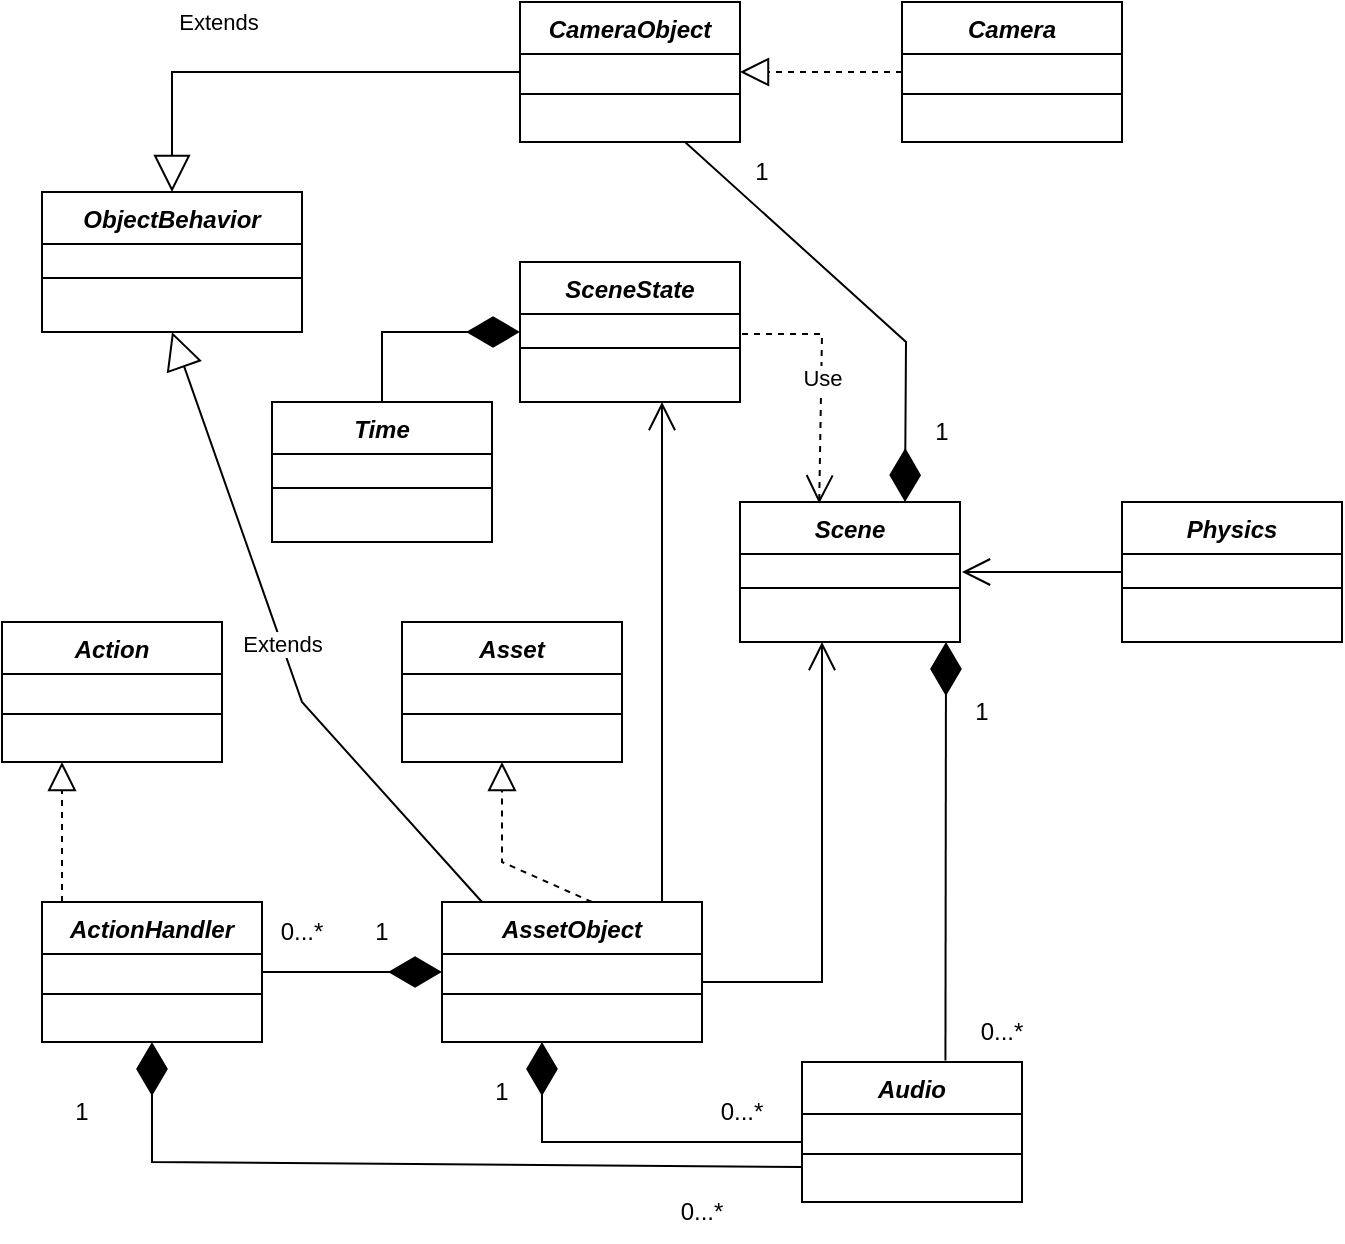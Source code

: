 <mxfile version="17.4.6" type="github">
  <diagram id="C5RBs43oDa-KdzZeNtuy" name="Page-1">
    <mxGraphModel dx="1009" dy="726" grid="1" gridSize="10" guides="1" tooltips="1" connect="1" arrows="1" fold="1" page="1" pageScale="1" pageWidth="827" pageHeight="1169" math="0" shadow="0">
      <root>
        <mxCell id="WIyWlLk6GJQsqaUBKTNV-0" />
        <mxCell id="WIyWlLk6GJQsqaUBKTNV-1" parent="WIyWlLk6GJQsqaUBKTNV-0" />
        <mxCell id="zkfFHV4jXpPFQw0GAbJ--0" value="Scene" style="swimlane;fontStyle=3;align=center;verticalAlign=top;childLayout=stackLayout;horizontal=1;startSize=26;horizontalStack=0;resizeParent=1;resizeLast=0;collapsible=1;marginBottom=0;rounded=0;shadow=0;strokeWidth=1;" parent="WIyWlLk6GJQsqaUBKTNV-1" vertex="1">
          <mxGeometry x="499" y="660" width="110" height="70" as="geometry">
            <mxRectangle x="230" y="140" width="160" height="26" as="alternateBounds" />
          </mxGeometry>
        </mxCell>
        <mxCell id="zkfFHV4jXpPFQw0GAbJ--4" value="" style="line;html=1;strokeWidth=1;align=left;verticalAlign=middle;spacingTop=-1;spacingLeft=3;spacingRight=3;rotatable=0;labelPosition=right;points=[];portConstraint=eastwest;" parent="zkfFHV4jXpPFQw0GAbJ--0" vertex="1">
          <mxGeometry y="26" width="110" height="34" as="geometry" />
        </mxCell>
        <mxCell id="E-mT-LKmI_M9MyEz7AOM-1" value="Asset" style="swimlane;fontStyle=3;align=center;verticalAlign=top;childLayout=stackLayout;horizontal=1;startSize=26;horizontalStack=0;resizeParent=1;resizeLast=0;collapsible=1;marginBottom=0;rounded=0;shadow=0;strokeWidth=1;" parent="WIyWlLk6GJQsqaUBKTNV-1" vertex="1">
          <mxGeometry x="330" y="720" width="110" height="70" as="geometry">
            <mxRectangle x="230" y="140" width="160" height="26" as="alternateBounds" />
          </mxGeometry>
        </mxCell>
        <mxCell id="E-mT-LKmI_M9MyEz7AOM-2" value="" style="line;html=1;strokeWidth=1;align=left;verticalAlign=middle;spacingTop=-1;spacingLeft=3;spacingRight=3;rotatable=0;labelPosition=right;points=[];portConstraint=eastwest;" parent="E-mT-LKmI_M9MyEz7AOM-1" vertex="1">
          <mxGeometry y="26" width="110" height="40" as="geometry" />
        </mxCell>
        <mxCell id="E-mT-LKmI_M9MyEz7AOM-3" value="AssetObject" style="swimlane;fontStyle=3;align=center;verticalAlign=top;childLayout=stackLayout;horizontal=1;startSize=26;horizontalStack=0;resizeParent=1;resizeLast=0;collapsible=1;marginBottom=0;rounded=0;shadow=0;strokeWidth=1;" parent="WIyWlLk6GJQsqaUBKTNV-1" vertex="1">
          <mxGeometry x="350" y="860" width="130" height="70" as="geometry">
            <mxRectangle x="230" y="140" width="160" height="26" as="alternateBounds" />
          </mxGeometry>
        </mxCell>
        <mxCell id="E-mT-LKmI_M9MyEz7AOM-4" value="" style="line;html=1;strokeWidth=1;align=left;verticalAlign=middle;spacingTop=-1;spacingLeft=3;spacingRight=3;rotatable=0;labelPosition=right;points=[];portConstraint=eastwest;" parent="E-mT-LKmI_M9MyEz7AOM-3" vertex="1">
          <mxGeometry y="26" width="130" height="40" as="geometry" />
        </mxCell>
        <mxCell id="E-mT-LKmI_M9MyEz7AOM-8" value="" style="endArrow=block;dashed=1;endFill=0;endSize=12;html=1;rounded=0;" parent="WIyWlLk6GJQsqaUBKTNV-1" edge="1">
          <mxGeometry width="160" relative="1" as="geometry">
            <mxPoint x="425" y="860" as="sourcePoint" />
            <mxPoint x="380" y="790" as="targetPoint" />
            <Array as="points">
              <mxPoint x="380" y="840" />
            </Array>
          </mxGeometry>
        </mxCell>
        <mxCell id="E-mT-LKmI_M9MyEz7AOM-14" value="1" style="text;html=1;strokeColor=none;fillColor=none;align=center;verticalAlign=middle;whiteSpace=wrap;rounded=0;" parent="WIyWlLk6GJQsqaUBKTNV-1" vertex="1">
          <mxGeometry x="350" y="940" width="60" height="30" as="geometry" />
        </mxCell>
        <mxCell id="E-mT-LKmI_M9MyEz7AOM-16" value="Audio" style="swimlane;fontStyle=3;align=center;verticalAlign=top;childLayout=stackLayout;horizontal=1;startSize=26;horizontalStack=0;resizeParent=1;resizeLast=0;collapsible=1;marginBottom=0;rounded=0;shadow=0;strokeWidth=1;" parent="WIyWlLk6GJQsqaUBKTNV-1" vertex="1">
          <mxGeometry x="530" y="940" width="110" height="70" as="geometry">
            <mxRectangle x="230" y="140" width="160" height="26" as="alternateBounds" />
          </mxGeometry>
        </mxCell>
        <mxCell id="E-mT-LKmI_M9MyEz7AOM-17" value="" style="line;html=1;strokeWidth=1;align=left;verticalAlign=middle;spacingTop=-1;spacingLeft=3;spacingRight=3;rotatable=0;labelPosition=right;points=[];portConstraint=eastwest;" parent="E-mT-LKmI_M9MyEz7AOM-16" vertex="1">
          <mxGeometry y="26" width="110" height="40" as="geometry" />
        </mxCell>
        <mxCell id="E-mT-LKmI_M9MyEz7AOM-22" value="" style="endArrow=diamondThin;endFill=1;endSize=24;html=1;rounded=0;" parent="WIyWlLk6GJQsqaUBKTNV-1" edge="1">
          <mxGeometry width="160" relative="1" as="geometry">
            <mxPoint x="530" y="980" as="sourcePoint" />
            <mxPoint x="400" y="930" as="targetPoint" />
            <Array as="points">
              <mxPoint x="400" y="980" />
            </Array>
          </mxGeometry>
        </mxCell>
        <mxCell id="E-mT-LKmI_M9MyEz7AOM-24" value="0...*" style="text;html=1;strokeColor=none;fillColor=none;align=center;verticalAlign=middle;whiteSpace=wrap;rounded=0;" parent="WIyWlLk6GJQsqaUBKTNV-1" vertex="1">
          <mxGeometry x="470" y="950" width="60" height="30" as="geometry" />
        </mxCell>
        <mxCell id="E-mT-LKmI_M9MyEz7AOM-25" value="" style="endArrow=diamondThin;endFill=1;endSize=24;html=1;rounded=0;exitX=0.652;exitY=-0.01;exitDx=0;exitDy=0;exitPerimeter=0;" parent="WIyWlLk6GJQsqaUBKTNV-1" source="E-mT-LKmI_M9MyEz7AOM-16" edge="1">
          <mxGeometry width="160" relative="1" as="geometry">
            <mxPoint x="560" y="760" as="sourcePoint" />
            <mxPoint x="602" y="730" as="targetPoint" />
          </mxGeometry>
        </mxCell>
        <mxCell id="E-mT-LKmI_M9MyEz7AOM-26" value="0...*" style="text;html=1;strokeColor=none;fillColor=none;align=center;verticalAlign=middle;whiteSpace=wrap;rounded=0;" parent="WIyWlLk6GJQsqaUBKTNV-1" vertex="1">
          <mxGeometry x="600" y="910" width="60" height="30" as="geometry" />
        </mxCell>
        <mxCell id="E-mT-LKmI_M9MyEz7AOM-27" value="1" style="text;html=1;strokeColor=none;fillColor=none;align=center;verticalAlign=middle;whiteSpace=wrap;rounded=0;" parent="WIyWlLk6GJQsqaUBKTNV-1" vertex="1">
          <mxGeometry x="590" y="750" width="60" height="30" as="geometry" />
        </mxCell>
        <mxCell id="E-mT-LKmI_M9MyEz7AOM-31" value="ActionHandler" style="swimlane;fontStyle=3;align=center;verticalAlign=top;childLayout=stackLayout;horizontal=1;startSize=26;horizontalStack=0;resizeParent=1;resizeLast=0;collapsible=1;marginBottom=0;rounded=0;shadow=0;strokeWidth=1;" parent="WIyWlLk6GJQsqaUBKTNV-1" vertex="1">
          <mxGeometry x="150" y="860" width="110" height="70" as="geometry">
            <mxRectangle x="230" y="140" width="160" height="26" as="alternateBounds" />
          </mxGeometry>
        </mxCell>
        <mxCell id="E-mT-LKmI_M9MyEz7AOM-32" value="" style="line;html=1;strokeWidth=1;align=left;verticalAlign=middle;spacingTop=-1;spacingLeft=3;spacingRight=3;rotatable=0;labelPosition=right;points=[];portConstraint=eastwest;" parent="E-mT-LKmI_M9MyEz7AOM-31" vertex="1">
          <mxGeometry y="26" width="110" height="40" as="geometry" />
        </mxCell>
        <mxCell id="E-mT-LKmI_M9MyEz7AOM-35" value="" style="endArrow=diamondThin;endFill=1;endSize=24;html=1;rounded=0;exitX=1;exitY=0.5;exitDx=0;exitDy=0;entryX=0;entryY=0.5;entryDx=0;entryDy=0;" parent="WIyWlLk6GJQsqaUBKTNV-1" source="E-mT-LKmI_M9MyEz7AOM-31" target="E-mT-LKmI_M9MyEz7AOM-3" edge="1">
          <mxGeometry width="160" relative="1" as="geometry">
            <mxPoint x="370" y="850" as="sourcePoint" />
            <mxPoint x="530" y="850" as="targetPoint" />
          </mxGeometry>
        </mxCell>
        <mxCell id="E-mT-LKmI_M9MyEz7AOM-36" value="0...*" style="text;html=1;strokeColor=none;fillColor=none;align=center;verticalAlign=middle;whiteSpace=wrap;rounded=0;" parent="WIyWlLk6GJQsqaUBKTNV-1" vertex="1">
          <mxGeometry x="250" y="860" width="60" height="30" as="geometry" />
        </mxCell>
        <mxCell id="E-mT-LKmI_M9MyEz7AOM-37" value="1" style="text;html=1;strokeColor=none;fillColor=none;align=center;verticalAlign=middle;whiteSpace=wrap;rounded=0;" parent="WIyWlLk6GJQsqaUBKTNV-1" vertex="1">
          <mxGeometry x="290" y="860" width="60" height="30" as="geometry" />
        </mxCell>
        <mxCell id="E-mT-LKmI_M9MyEz7AOM-38" value="CameraObject" style="swimlane;fontStyle=3;align=center;verticalAlign=top;childLayout=stackLayout;horizontal=1;startSize=26;horizontalStack=0;resizeParent=1;resizeLast=0;collapsible=1;marginBottom=0;rounded=0;shadow=0;strokeWidth=1;" parent="WIyWlLk6GJQsqaUBKTNV-1" vertex="1">
          <mxGeometry x="389" y="410" width="110" height="70" as="geometry">
            <mxRectangle x="230" y="140" width="160" height="26" as="alternateBounds" />
          </mxGeometry>
        </mxCell>
        <mxCell id="E-mT-LKmI_M9MyEz7AOM-39" value="" style="line;html=1;strokeWidth=1;align=left;verticalAlign=middle;spacingTop=-1;spacingLeft=3;spacingRight=3;rotatable=0;labelPosition=right;points=[];portConstraint=eastwest;" parent="E-mT-LKmI_M9MyEz7AOM-38" vertex="1">
          <mxGeometry y="26" width="110" height="40" as="geometry" />
        </mxCell>
        <mxCell id="E-mT-LKmI_M9MyEz7AOM-40" value="Action" style="swimlane;fontStyle=3;align=center;verticalAlign=top;childLayout=stackLayout;horizontal=1;startSize=26;horizontalStack=0;resizeParent=1;resizeLast=0;collapsible=1;marginBottom=0;rounded=0;shadow=0;strokeWidth=1;" parent="WIyWlLk6GJQsqaUBKTNV-1" vertex="1">
          <mxGeometry x="130" y="720" width="110" height="70" as="geometry">
            <mxRectangle x="230" y="140" width="160" height="26" as="alternateBounds" />
          </mxGeometry>
        </mxCell>
        <mxCell id="E-mT-LKmI_M9MyEz7AOM-41" value="" style="line;html=1;strokeWidth=1;align=left;verticalAlign=middle;spacingTop=-1;spacingLeft=3;spacingRight=3;rotatable=0;labelPosition=right;points=[];portConstraint=eastwest;" parent="E-mT-LKmI_M9MyEz7AOM-40" vertex="1">
          <mxGeometry y="26" width="110" height="40" as="geometry" />
        </mxCell>
        <mxCell id="E-mT-LKmI_M9MyEz7AOM-42" value="" style="endArrow=block;dashed=1;endFill=0;endSize=12;html=1;rounded=0;exitX=0.5;exitY=0;exitDx=0;exitDy=0;entryX=0.5;entryY=1;entryDx=0;entryDy=0;" parent="WIyWlLk6GJQsqaUBKTNV-1" edge="1">
          <mxGeometry width="160" relative="1" as="geometry">
            <mxPoint x="160" y="860" as="sourcePoint" />
            <mxPoint x="160" y="790" as="targetPoint" />
          </mxGeometry>
        </mxCell>
        <mxCell id="E-mT-LKmI_M9MyEz7AOM-50" value="" style="endArrow=diamondThin;endFill=1;endSize=24;html=1;rounded=0;exitX=0.75;exitY=1;exitDx=0;exitDy=0;entryX=0.75;entryY=0;entryDx=0;entryDy=0;" parent="WIyWlLk6GJQsqaUBKTNV-1" edge="1" target="zkfFHV4jXpPFQw0GAbJ--0" source="E-mT-LKmI_M9MyEz7AOM-38">
          <mxGeometry width="160" relative="1" as="geometry">
            <mxPoint x="690" y="700" as="sourcePoint" />
            <mxPoint x="610" y="700" as="targetPoint" />
            <Array as="points">
              <mxPoint x="582" y="580" />
            </Array>
          </mxGeometry>
        </mxCell>
        <mxCell id="E-mT-LKmI_M9MyEz7AOM-51" value="1" style="text;html=1;strokeColor=none;fillColor=none;align=center;verticalAlign=middle;whiteSpace=wrap;rounded=0;" parent="WIyWlLk6GJQsqaUBKTNV-1" vertex="1">
          <mxGeometry x="480" y="480" width="60" height="30" as="geometry" />
        </mxCell>
        <mxCell id="E-mT-LKmI_M9MyEz7AOM-52" value="1" style="text;html=1;strokeColor=none;fillColor=none;align=center;verticalAlign=middle;whiteSpace=wrap;rounded=0;" parent="WIyWlLk6GJQsqaUBKTNV-1" vertex="1">
          <mxGeometry x="570" y="610" width="60" height="30" as="geometry" />
        </mxCell>
        <mxCell id="E-mT-LKmI_M9MyEz7AOM-63" value="ObjectBehavior" style="swimlane;fontStyle=3;align=center;verticalAlign=top;childLayout=stackLayout;horizontal=1;startSize=26;horizontalStack=0;resizeParent=1;resizeLast=0;collapsible=1;marginBottom=0;rounded=0;shadow=0;strokeWidth=1;" parent="WIyWlLk6GJQsqaUBKTNV-1" vertex="1">
          <mxGeometry x="150" y="505" width="130" height="70" as="geometry">
            <mxRectangle x="230" y="140" width="160" height="26" as="alternateBounds" />
          </mxGeometry>
        </mxCell>
        <mxCell id="E-mT-LKmI_M9MyEz7AOM-64" value="" style="line;html=1;strokeWidth=1;align=left;verticalAlign=middle;spacingTop=-1;spacingLeft=3;spacingRight=3;rotatable=0;labelPosition=right;points=[];portConstraint=eastwest;" parent="E-mT-LKmI_M9MyEz7AOM-63" vertex="1">
          <mxGeometry y="26" width="130" height="34" as="geometry" />
        </mxCell>
        <mxCell id="E-mT-LKmI_M9MyEz7AOM-70" value="Extends" style="endArrow=block;endSize=16;endFill=0;html=1;rounded=0;entryX=0.5;entryY=1;entryDx=0;entryDy=0;" parent="WIyWlLk6GJQsqaUBKTNV-1" target="E-mT-LKmI_M9MyEz7AOM-63" edge="1">
          <mxGeometry width="160" relative="1" as="geometry">
            <mxPoint x="370" y="860" as="sourcePoint" />
            <mxPoint x="340" y="660" as="targetPoint" />
            <Array as="points">
              <mxPoint x="280" y="760" />
            </Array>
          </mxGeometry>
        </mxCell>
        <mxCell id="E-mT-LKmI_M9MyEz7AOM-72" value="SceneState" style="swimlane;fontStyle=3;align=center;verticalAlign=top;childLayout=stackLayout;horizontal=1;startSize=26;horizontalStack=0;resizeParent=1;resizeLast=0;collapsible=1;marginBottom=0;rounded=0;shadow=0;strokeWidth=1;" parent="WIyWlLk6GJQsqaUBKTNV-1" vertex="1">
          <mxGeometry x="389" y="540" width="110" height="70" as="geometry">
            <mxRectangle x="230" y="140" width="160" height="26" as="alternateBounds" />
          </mxGeometry>
        </mxCell>
        <mxCell id="E-mT-LKmI_M9MyEz7AOM-73" value="" style="line;html=1;strokeWidth=1;align=left;verticalAlign=middle;spacingTop=-1;spacingLeft=3;spacingRight=3;rotatable=0;labelPosition=right;points=[];portConstraint=eastwest;" parent="E-mT-LKmI_M9MyEz7AOM-72" vertex="1">
          <mxGeometry y="26" width="110" height="34" as="geometry" />
        </mxCell>
        <mxCell id="E-mT-LKmI_M9MyEz7AOM-74" value="" style="endArrow=open;endFill=1;endSize=12;html=1;rounded=0;" parent="WIyWlLk6GJQsqaUBKTNV-1" edge="1">
          <mxGeometry width="160" relative="1" as="geometry">
            <mxPoint x="480" y="900" as="sourcePoint" />
            <mxPoint x="540" y="730" as="targetPoint" />
            <Array as="points">
              <mxPoint x="540" y="900" />
            </Array>
          </mxGeometry>
        </mxCell>
        <mxCell id="E-mT-LKmI_M9MyEz7AOM-77" value="Use" style="endArrow=open;endSize=12;dashed=1;html=1;rounded=0;entryX=0.36;entryY=0.01;entryDx=0;entryDy=0;entryPerimeter=0;" parent="WIyWlLk6GJQsqaUBKTNV-1" target="zkfFHV4jXpPFQw0GAbJ--0" edge="1">
          <mxGeometry width="160" relative="1" as="geometry">
            <mxPoint x="500" y="576" as="sourcePoint" />
            <mxPoint x="540" y="650" as="targetPoint" />
            <Array as="points">
              <mxPoint x="540" y="576" />
            </Array>
          </mxGeometry>
        </mxCell>
        <mxCell id="E-mT-LKmI_M9MyEz7AOM-85" value="Extends" style="endArrow=block;endSize=16;endFill=0;html=1;rounded=0;entryX=0.5;entryY=0;entryDx=0;entryDy=0;exitX=0;exitY=0.5;exitDx=0;exitDy=0;" parent="WIyWlLk6GJQsqaUBKTNV-1" target="E-mT-LKmI_M9MyEz7AOM-63" edge="1" source="E-mT-LKmI_M9MyEz7AOM-38">
          <mxGeometry x="0.296" y="-25" width="160" relative="1" as="geometry">
            <mxPoint x="735" y="660" as="sourcePoint" />
            <mxPoint x="305" y="690" as="targetPoint" />
            <Array as="points">
              <mxPoint x="215" y="445" />
            </Array>
            <mxPoint as="offset" />
          </mxGeometry>
        </mxCell>
        <mxCell id="E-mT-LKmI_M9MyEz7AOM-89" value="" style="endArrow=open;endFill=1;endSize=12;html=1;rounded=0;" parent="WIyWlLk6GJQsqaUBKTNV-1" edge="1">
          <mxGeometry width="160" relative="1" as="geometry">
            <mxPoint x="460" y="860" as="sourcePoint" />
            <mxPoint x="460" y="610" as="targetPoint" />
          </mxGeometry>
        </mxCell>
        <mxCell id="0Y9-Pwgm0x-fEcJCcpGy-0" value="Physics" style="swimlane;fontStyle=3;align=center;verticalAlign=top;childLayout=stackLayout;horizontal=1;startSize=26;horizontalStack=0;resizeParent=1;resizeLast=0;collapsible=1;marginBottom=0;rounded=0;shadow=0;strokeWidth=1;" vertex="1" parent="WIyWlLk6GJQsqaUBKTNV-1">
          <mxGeometry x="690" y="660" width="110" height="70" as="geometry">
            <mxRectangle x="230" y="140" width="160" height="26" as="alternateBounds" />
          </mxGeometry>
        </mxCell>
        <mxCell id="0Y9-Pwgm0x-fEcJCcpGy-1" value="" style="line;html=1;strokeWidth=1;align=left;verticalAlign=middle;spacingTop=-1;spacingLeft=3;spacingRight=3;rotatable=0;labelPosition=right;points=[];portConstraint=eastwest;" vertex="1" parent="0Y9-Pwgm0x-fEcJCcpGy-0">
          <mxGeometry y="26" width="110" height="34" as="geometry" />
        </mxCell>
        <mxCell id="0Y9-Pwgm0x-fEcJCcpGy-2" value="Time" style="swimlane;fontStyle=3;align=center;verticalAlign=top;childLayout=stackLayout;horizontal=1;startSize=26;horizontalStack=0;resizeParent=1;resizeLast=0;collapsible=1;marginBottom=0;rounded=0;shadow=0;strokeWidth=1;" vertex="1" parent="WIyWlLk6GJQsqaUBKTNV-1">
          <mxGeometry x="265" y="610" width="110" height="70" as="geometry">
            <mxRectangle x="230" y="140" width="160" height="26" as="alternateBounds" />
          </mxGeometry>
        </mxCell>
        <mxCell id="0Y9-Pwgm0x-fEcJCcpGy-3" value="" style="line;html=1;strokeWidth=1;align=left;verticalAlign=middle;spacingTop=-1;spacingLeft=3;spacingRight=3;rotatable=0;labelPosition=right;points=[];portConstraint=eastwest;" vertex="1" parent="0Y9-Pwgm0x-fEcJCcpGy-2">
          <mxGeometry y="26" width="110" height="34" as="geometry" />
        </mxCell>
        <mxCell id="0Y9-Pwgm0x-fEcJCcpGy-7" value="" style="endArrow=diamondThin;endFill=1;endSize=24;html=1;rounded=0;exitX=0.5;exitY=0;exitDx=0;exitDy=0;entryX=0;entryY=0.5;entryDx=0;entryDy=0;" edge="1" parent="WIyWlLk6GJQsqaUBKTNV-1" source="0Y9-Pwgm0x-fEcJCcpGy-2" target="E-mT-LKmI_M9MyEz7AOM-72">
          <mxGeometry width="160" relative="1" as="geometry">
            <mxPoint x="410" y="670" as="sourcePoint" />
            <mxPoint x="570" y="670" as="targetPoint" />
            <Array as="points">
              <mxPoint x="320" y="575" />
            </Array>
          </mxGeometry>
        </mxCell>
        <mxCell id="0Y9-Pwgm0x-fEcJCcpGy-10" value="" style="endArrow=open;endFill=1;endSize=12;html=1;rounded=0;exitX=0;exitY=0.5;exitDx=0;exitDy=0;" edge="1" parent="WIyWlLk6GJQsqaUBKTNV-1" source="0Y9-Pwgm0x-fEcJCcpGy-0">
          <mxGeometry width="160" relative="1" as="geometry">
            <mxPoint x="410" y="690" as="sourcePoint" />
            <mxPoint x="610" y="695" as="targetPoint" />
          </mxGeometry>
        </mxCell>
        <mxCell id="0Y9-Pwgm0x-fEcJCcpGy-11" value="" style="endArrow=diamondThin;endFill=1;endSize=24;html=1;rounded=0;exitX=0;exitY=0.75;exitDx=0;exitDy=0;entryX=0.5;entryY=1;entryDx=0;entryDy=0;" edge="1" parent="WIyWlLk6GJQsqaUBKTNV-1" source="E-mT-LKmI_M9MyEz7AOM-16" target="E-mT-LKmI_M9MyEz7AOM-31">
          <mxGeometry width="160" relative="1" as="geometry">
            <mxPoint x="540" y="990.0" as="sourcePoint" />
            <mxPoint x="410" y="940.0" as="targetPoint" />
            <Array as="points">
              <mxPoint x="205" y="990" />
            </Array>
          </mxGeometry>
        </mxCell>
        <mxCell id="0Y9-Pwgm0x-fEcJCcpGy-12" value="1" style="text;html=1;strokeColor=none;fillColor=none;align=center;verticalAlign=middle;whiteSpace=wrap;rounded=0;" vertex="1" parent="WIyWlLk6GJQsqaUBKTNV-1">
          <mxGeometry x="140" y="950" width="60" height="30" as="geometry" />
        </mxCell>
        <mxCell id="0Y9-Pwgm0x-fEcJCcpGy-14" value="0...*" style="text;html=1;strokeColor=none;fillColor=none;align=center;verticalAlign=middle;whiteSpace=wrap;rounded=0;" vertex="1" parent="WIyWlLk6GJQsqaUBKTNV-1">
          <mxGeometry x="450" y="1000" width="60" height="30" as="geometry" />
        </mxCell>
        <mxCell id="0Y9-Pwgm0x-fEcJCcpGy-21" value="Camera" style="swimlane;fontStyle=3;align=center;verticalAlign=top;childLayout=stackLayout;horizontal=1;startSize=26;horizontalStack=0;resizeParent=1;resizeLast=0;collapsible=1;marginBottom=0;rounded=0;shadow=0;strokeWidth=1;" vertex="1" parent="WIyWlLk6GJQsqaUBKTNV-1">
          <mxGeometry x="580" y="410" width="110" height="70" as="geometry">
            <mxRectangle x="230" y="140" width="160" height="26" as="alternateBounds" />
          </mxGeometry>
        </mxCell>
        <mxCell id="0Y9-Pwgm0x-fEcJCcpGy-22" value="" style="line;html=1;strokeWidth=1;align=left;verticalAlign=middle;spacingTop=-1;spacingLeft=3;spacingRight=3;rotatable=0;labelPosition=right;points=[];portConstraint=eastwest;" vertex="1" parent="0Y9-Pwgm0x-fEcJCcpGy-21">
          <mxGeometry y="26" width="110" height="40" as="geometry" />
        </mxCell>
        <mxCell id="0Y9-Pwgm0x-fEcJCcpGy-23" value="" style="endArrow=block;dashed=1;endFill=0;endSize=12;html=1;rounded=0;exitX=0;exitY=0.5;exitDx=0;exitDy=0;entryX=1;entryY=0.5;entryDx=0;entryDy=0;" edge="1" parent="WIyWlLk6GJQsqaUBKTNV-1" source="0Y9-Pwgm0x-fEcJCcpGy-21" target="E-mT-LKmI_M9MyEz7AOM-38">
          <mxGeometry width="160" relative="1" as="geometry">
            <mxPoint x="410" y="720" as="sourcePoint" />
            <mxPoint x="570" y="720" as="targetPoint" />
          </mxGeometry>
        </mxCell>
      </root>
    </mxGraphModel>
  </diagram>
</mxfile>
